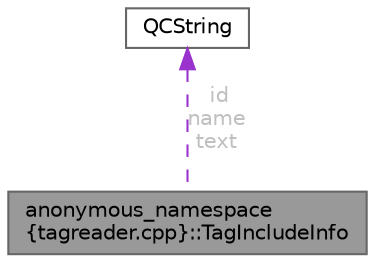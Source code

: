 digraph "anonymous_namespace{tagreader.cpp}::TagIncludeInfo"
{
 // INTERACTIVE_SVG=YES
 // LATEX_PDF_SIZE
  bgcolor="transparent";
  edge [fontname=Helvetica,fontsize=10,labelfontname=Helvetica,labelfontsize=10];
  node [fontname=Helvetica,fontsize=10,shape=box,height=0.2,width=0.4];
  Node1 [id="Node000001",label="anonymous_namespace\l\{tagreader.cpp\}::TagIncludeInfo",height=0.2,width=0.4,color="gray40", fillcolor="grey60", style="filled", fontcolor="black",tooltip="Container for include info that can be read from a tagfile."];
  Node2 -> Node1 [id="edge1_Node000001_Node000002",dir="back",color="darkorchid3",style="dashed",tooltip=" ",label=" id\nname\ntext",fontcolor="grey" ];
  Node2 [id="Node000002",label="QCString",height=0.2,width=0.4,color="gray40", fillcolor="white", style="filled",URL="$d9/d45/class_q_c_string.html",tooltip="This is an alternative implementation of QCString."];
}
